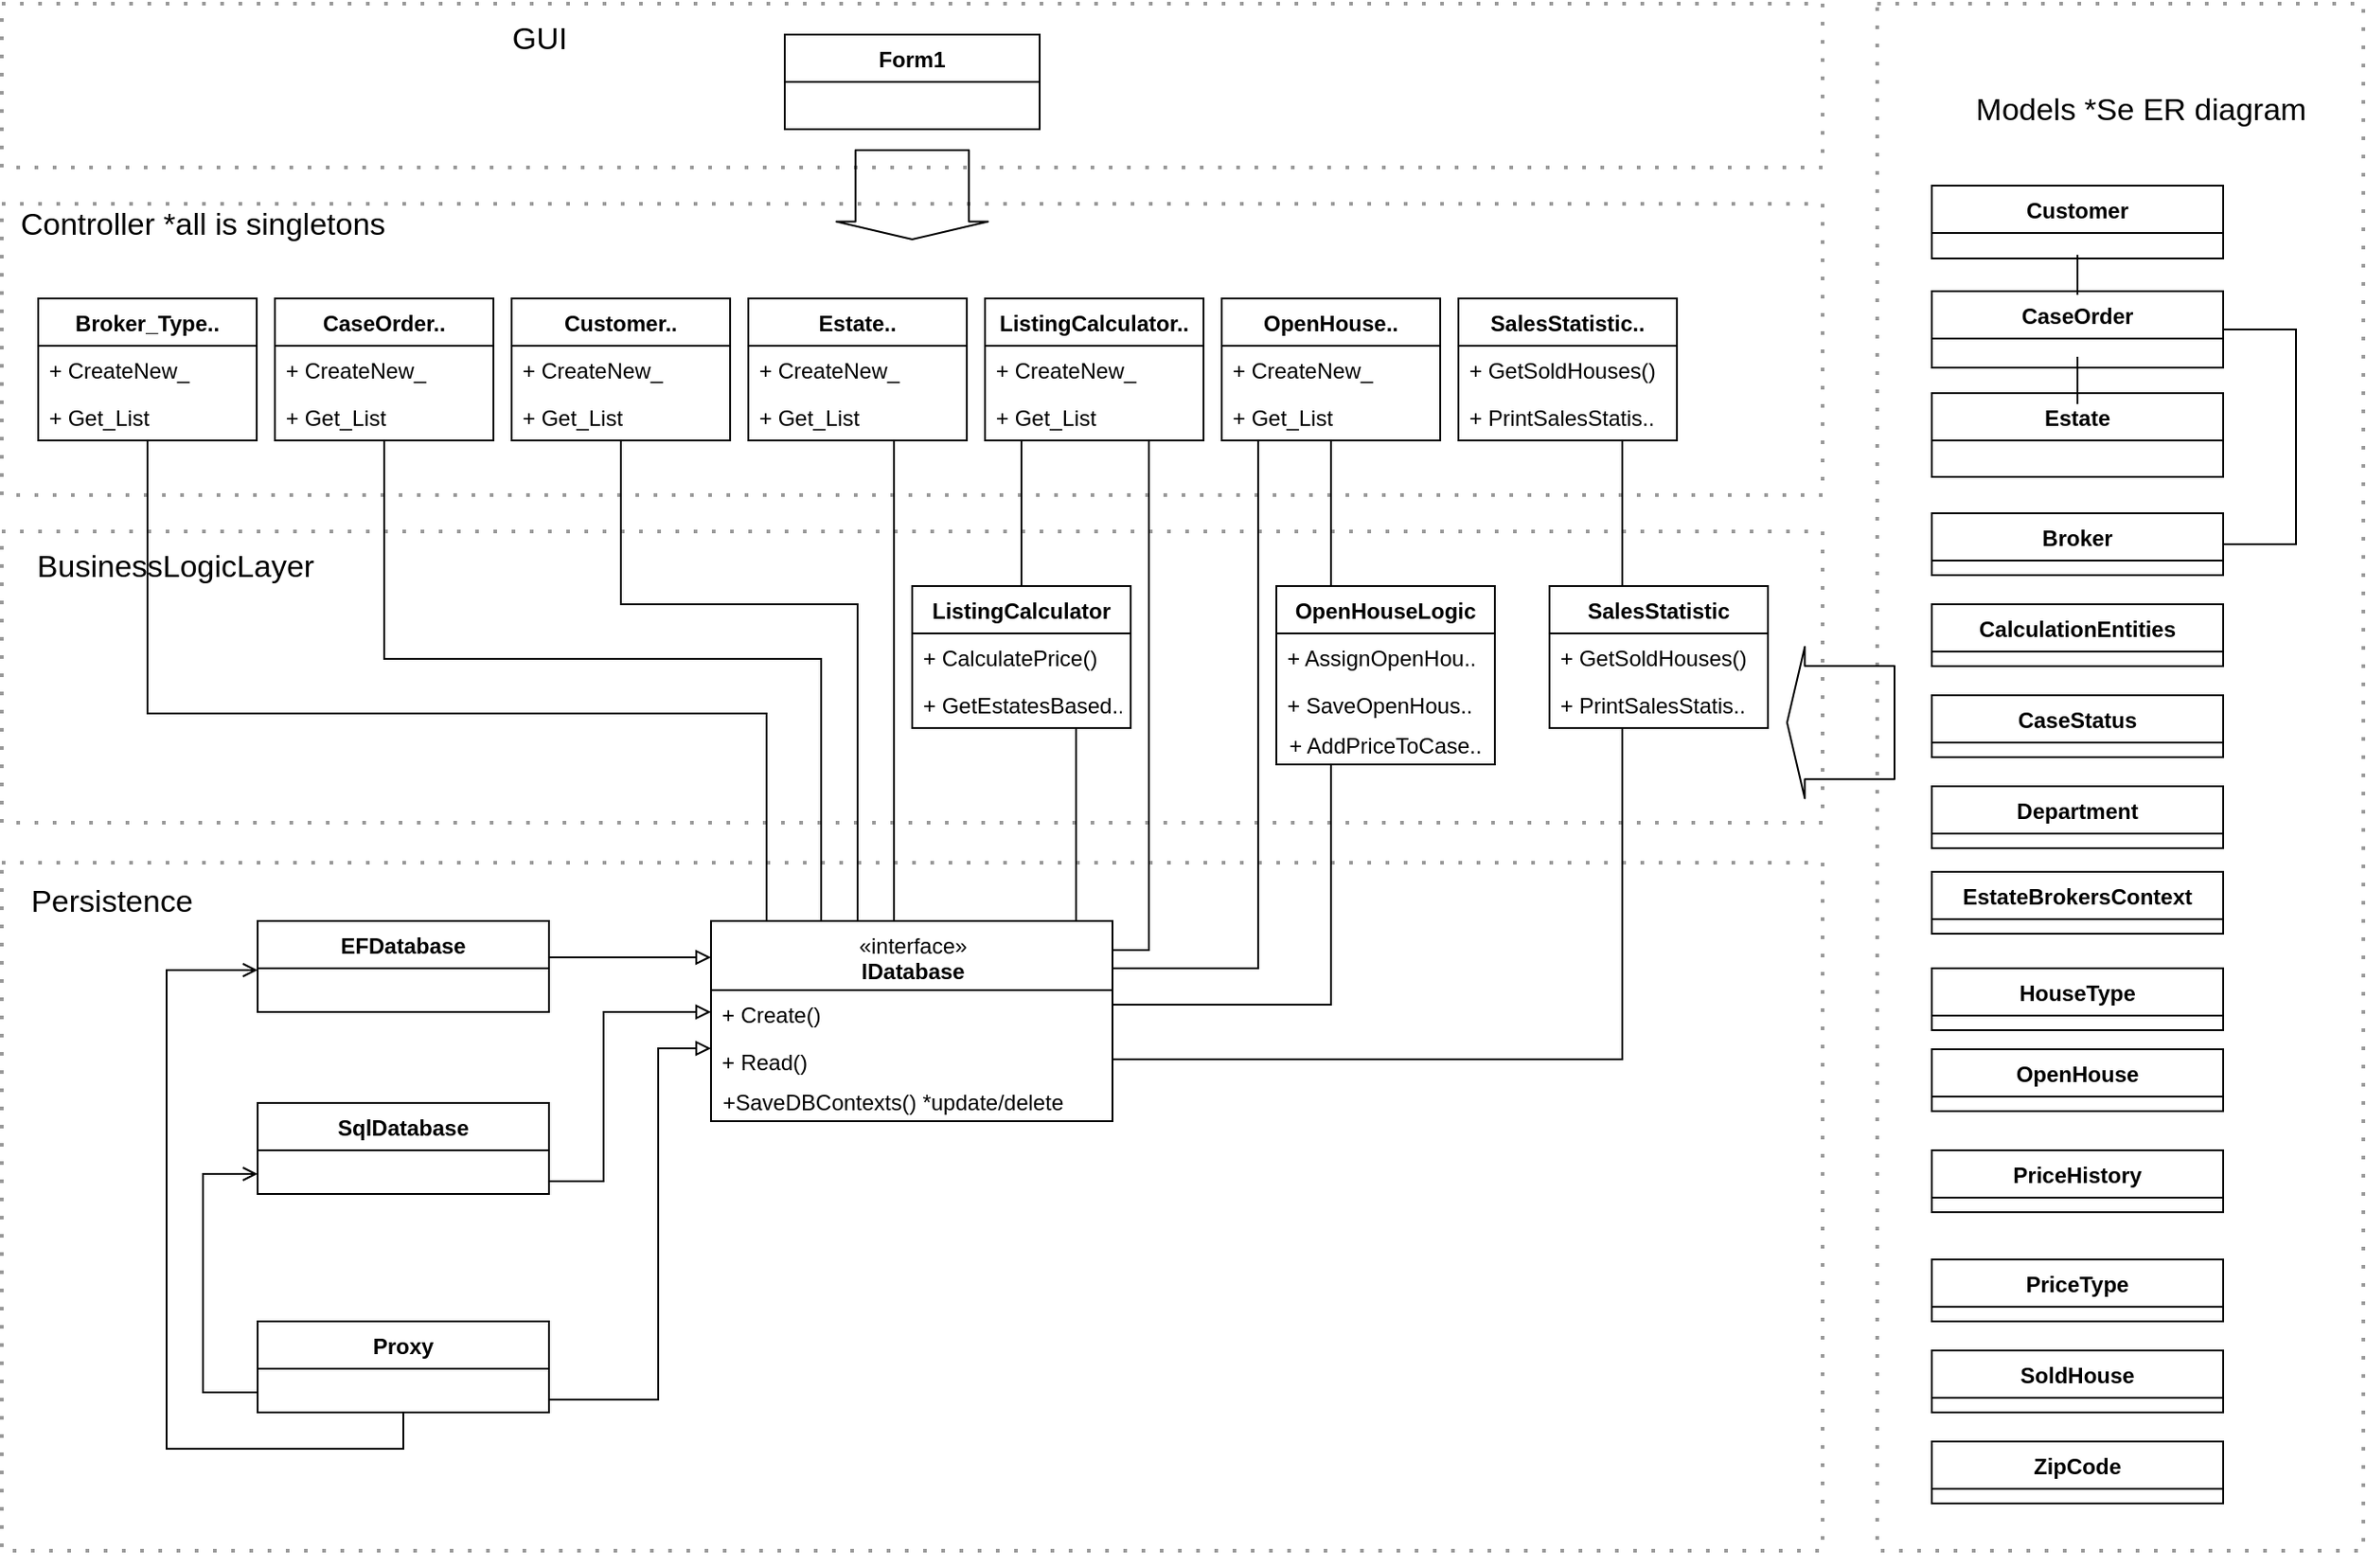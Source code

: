 <mxfile version="14.1.8" type="device"><diagram id="C5RBs43oDa-KdzZeNtuy" name="Page-1"><mxGraphModel dx="1933" dy="997" grid="1" gridSize="10" guides="1" tooltips="1" connect="1" arrows="1" fold="1" page="1" pageScale="1" pageWidth="827" pageHeight="1169" math="0" shadow="0"><root><mxCell id="WIyWlLk6GJQsqaUBKTNV-0"/><mxCell id="WIyWlLk6GJQsqaUBKTNV-1" parent="WIyWlLk6GJQsqaUBKTNV-0"/><mxCell id="d9FNwvHUNh6PPrcjt4D3-87" value="" style="rounded=0;whiteSpace=wrap;html=1;fillColor=none;dashed=1;dashPattern=1 4;strokeWidth=2;opacity=40;" parent="WIyWlLk6GJQsqaUBKTNV-1" vertex="1"><mxGeometry x="800" y="10" width="267" height="850" as="geometry"/></mxCell><mxCell id="d9FNwvHUNh6PPrcjt4D3-94" value="" style="rounded=0;whiteSpace=wrap;html=1;fillColor=none;dashed=1;dashPattern=1 4;strokeWidth=2;opacity=40;direction=south;" parent="WIyWlLk6GJQsqaUBKTNV-1" vertex="1"><mxGeometry x="-230" y="10" width="1000" height="90" as="geometry"/></mxCell><mxCell id="d9FNwvHUNh6PPrcjt4D3-93" value="" style="rounded=0;whiteSpace=wrap;html=1;fillColor=none;dashed=1;dashPattern=1 4;strokeWidth=2;opacity=40;" parent="WIyWlLk6GJQsqaUBKTNV-1" vertex="1"><mxGeometry x="-230" y="120" width="1000" height="160" as="geometry"/></mxCell><mxCell id="d9FNwvHUNh6PPrcjt4D3-92" value="" style="rounded=0;whiteSpace=wrap;html=1;fillColor=none;dashed=1;dashPattern=1 4;strokeWidth=2;opacity=40;" parent="WIyWlLk6GJQsqaUBKTNV-1" vertex="1"><mxGeometry x="-230" y="300" width="1000" height="160" as="geometry"/></mxCell><mxCell id="d9FNwvHUNh6PPrcjt4D3-91" value="" style="rounded=0;whiteSpace=wrap;html=1;fillColor=none;dashed=1;dashPattern=1 4;strokeWidth=2;opacity=40;" parent="WIyWlLk6GJQsqaUBKTNV-1" vertex="1"><mxGeometry x="-230" y="482" width="1000" height="378" as="geometry"/></mxCell><mxCell id="d9FNwvHUNh6PPrcjt4D3-2" value="&lt;font style=&quot;font-size: 17px&quot;&gt;GUI&lt;br&gt;&lt;/font&gt;" style="text;html=1;align=center;verticalAlign=middle;resizable=0;points=[];autosize=1;" parent="WIyWlLk6GJQsqaUBKTNV-1" vertex="1"><mxGeometry x="40" y="20" width="50" height="20" as="geometry"/></mxCell><mxCell id="d9FNwvHUNh6PPrcjt4D3-3" value="Form1" style="swimlane;fontStyle=1;childLayout=stackLayout;horizontal=1;startSize=26;fillColor=none;horizontalStack=0;resizeParent=1;resizeParentMax=0;resizeLast=0;collapsible=1;marginBottom=0;" parent="WIyWlLk6GJQsqaUBKTNV-1" vertex="1"><mxGeometry x="200" y="27" width="140" height="52" as="geometry"/></mxCell><mxCell id="d9FNwvHUNh6PPrcjt4D3-8" value="&lt;font style=&quot;font-size: 17px&quot;&gt;Controller *all is singletons&lt;br&gt;&lt;/font&gt;" style="text;html=1;align=center;verticalAlign=middle;resizable=0;points=[];autosize=1;" parent="WIyWlLk6GJQsqaUBKTNV-1" vertex="1"><mxGeometry x="-230" y="122" width="220" height="20" as="geometry"/></mxCell><mxCell id="d9FNwvHUNh6PPrcjt4D3-10" value="&lt;font style=&quot;font-size: 17px&quot;&gt;BusinessLogicLayer&lt;br&gt;&lt;/font&gt;" style="text;html=1;align=center;verticalAlign=middle;resizable=0;points=[];autosize=1;" parent="WIyWlLk6GJQsqaUBKTNV-1" vertex="1"><mxGeometry x="-220" y="310" width="170" height="20" as="geometry"/></mxCell><mxCell id="d9FNwvHUNh6PPrcjt4D3-22" value="" style="edgeStyle=orthogonalEdgeStyle;rounded=0;orthogonalLoop=1;jettySize=auto;html=1;endArrow=none;endFill=0;startArrow=block;startFill=0;" parent="WIyWlLk6GJQsqaUBKTNV-1" source="d9FNwvHUNh6PPrcjt4D3-17" target="d9FNwvHUNh6PPrcjt4D3-23" edge="1"><mxGeometry relative="1" as="geometry"><mxPoint x="214.5" y="644" as="targetPoint"/><Array as="points"><mxPoint x="80.5" y="534"/><mxPoint x="80.5" y="534"/></Array></mxGeometry></mxCell><mxCell id="d9FNwvHUNh6PPrcjt4D3-17" value="&lt;span style=&quot;font-weight: 400&quot;&gt;«interface»&lt;/span&gt;&lt;br style=&quot;font-weight: 400&quot;&gt;IDatabase" style="swimlane;fontStyle=1;align=center;verticalAlign=top;childLayout=stackLayout;horizontal=1;startSize=38;horizontalStack=0;resizeParent=1;resizeParentMax=0;resizeLast=0;collapsible=1;marginBottom=0;fontFamily=Helvetica;fontSize=12;fontColor=#000000;strokeColor=#000000;html=1;fillColor=none;" parent="WIyWlLk6GJQsqaUBKTNV-1" vertex="1"><mxGeometry x="159.5" y="514" width="220.5" height="110" as="geometry"/></mxCell><mxCell id="d9FNwvHUNh6PPrcjt4D3-54" value="+ Create()" style="text;strokeColor=none;fillColor=none;align=left;verticalAlign=top;spacingLeft=4;spacingRight=4;overflow=hidden;rotatable=0;points=[[0,0.5],[1,0.5]];portConstraint=eastwest;" parent="d9FNwvHUNh6PPrcjt4D3-17" vertex="1"><mxGeometry y="38" width="220.5" height="26" as="geometry"/></mxCell><mxCell id="d9FNwvHUNh6PPrcjt4D3-55" value="+ Read()" style="text;strokeColor=none;fillColor=none;align=left;verticalAlign=top;spacingLeft=4;spacingRight=4;overflow=hidden;rotatable=0;points=[[0,0.5],[1,0.5]];portConstraint=eastwest;" parent="d9FNwvHUNh6PPrcjt4D3-17" vertex="1"><mxGeometry y="64" width="220.5" height="26" as="geometry"/></mxCell><mxCell id="mdGAXZnQPQ6hZcqjGpI6-65" value="+SaveDBContexts() *update/delete" style="text;html=1;strokeColor=none;fillColor=none;align=left;verticalAlign=middle;whiteSpace=wrap;rounded=0;spacingLeft=4;" parent="d9FNwvHUNh6PPrcjt4D3-17" vertex="1"><mxGeometry y="90" width="220.5" height="20" as="geometry"/></mxCell><mxCell id="d9FNwvHUNh6PPrcjt4D3-23" value="EFDatabase&#10;" style="swimlane;fontStyle=1;align=center;verticalAlign=top;childLayout=stackLayout;horizontal=1;startSize=26;horizontalStack=0;resizeParent=1;resizeParentMax=0;resizeLast=0;collapsible=1;marginBottom=0;fillColor=none;" parent="WIyWlLk6GJQsqaUBKTNV-1" vertex="1"><mxGeometry x="-89.5" y="514" width="160" height="50" as="geometry"/></mxCell><mxCell id="d9FNwvHUNh6PPrcjt4D3-31" value="" style="edgeStyle=orthogonalEdgeStyle;rounded=0;orthogonalLoop=1;jettySize=auto;html=1;startArrow=none;startFill=0;endArrow=block;endFill=0;" parent="WIyWlLk6GJQsqaUBKTNV-1" source="d9FNwvHUNh6PPrcjt4D3-27" target="d9FNwvHUNh6PPrcjt4D3-17" edge="1"><mxGeometry relative="1" as="geometry"><Array as="points"><mxPoint x="100.5" y="657"/><mxPoint x="100.5" y="564"/></Array></mxGeometry></mxCell><mxCell id="d9FNwvHUNh6PPrcjt4D3-27" value="SqlDatabase" style="swimlane;fontStyle=1;align=center;verticalAlign=top;childLayout=stackLayout;horizontal=1;startSize=26;horizontalStack=0;resizeParent=1;resizeParentMax=0;resizeLast=0;collapsible=1;marginBottom=0;fillColor=none;" parent="WIyWlLk6GJQsqaUBKTNV-1" vertex="1"><mxGeometry x="-89.5" y="614" width="160" height="50" as="geometry"/></mxCell><mxCell id="d9FNwvHUNh6PPrcjt4D3-68" value="" style="text;strokeColor=none;fillColor=none;align=left;verticalAlign=middle;spacingTop=-1;spacingLeft=4;spacingRight=4;rotatable=0;labelPosition=right;points=[];portConstraint=eastwest;" parent="d9FNwvHUNh6PPrcjt4D3-27" vertex="1"><mxGeometry y="26" width="160" height="24" as="geometry"/></mxCell><mxCell id="d9FNwvHUNh6PPrcjt4D3-36" value="" style="edgeStyle=orthogonalEdgeStyle;rounded=0;orthogonalLoop=1;jettySize=auto;html=1;startArrow=none;startFill=0;endArrow=block;endFill=0;" parent="WIyWlLk6GJQsqaUBKTNV-1" source="d9FNwvHUNh6PPrcjt4D3-32" target="d9FNwvHUNh6PPrcjt4D3-17" edge="1"><mxGeometry relative="1" as="geometry"><mxPoint x="420.5" y="532" as="targetPoint"/><Array as="points"><mxPoint x="130.5" y="777"/><mxPoint x="130.5" y="584"/></Array></mxGeometry></mxCell><mxCell id="d9FNwvHUNh6PPrcjt4D3-38" value="" style="edgeStyle=orthogonalEdgeStyle;rounded=0;orthogonalLoop=1;jettySize=auto;html=1;startArrow=none;startFill=0;endArrow=open;endFill=0;" parent="WIyWlLk6GJQsqaUBKTNV-1" source="d9FNwvHUNh6PPrcjt4D3-32" target="d9FNwvHUNh6PPrcjt4D3-23" edge="1"><mxGeometry relative="1" as="geometry"><mxPoint x="420.5" y="778" as="targetPoint"/><Array as="points"><mxPoint x="-139.5" y="804"/><mxPoint x="-139.5" y="541"/></Array></mxGeometry></mxCell><mxCell id="d9FNwvHUNh6PPrcjt4D3-32" value="Proxy" style="swimlane;fontStyle=1;align=center;verticalAlign=top;childLayout=stackLayout;horizontal=1;startSize=26;horizontalStack=0;resizeParent=1;resizeParentMax=0;resizeLast=0;collapsible=1;marginBottom=0;fillColor=none;" parent="WIyWlLk6GJQsqaUBKTNV-1" vertex="1"><mxGeometry x="-89.5" y="734" width="160" height="50" as="geometry"/></mxCell><mxCell id="d9FNwvHUNh6PPrcjt4D3-37" value="" style="edgeStyle=orthogonalEdgeStyle;rounded=0;orthogonalLoop=1;jettySize=auto;html=1;startArrow=none;startFill=0;endArrow=open;endFill=0;" parent="WIyWlLk6GJQsqaUBKTNV-1" target="d9FNwvHUNh6PPrcjt4D3-27" edge="1"><mxGeometry relative="1" as="geometry"><mxPoint x="300.5" y="651" as="targetPoint"/><mxPoint x="-89.5" y="773" as="sourcePoint"/><Array as="points"><mxPoint x="-119.5" y="773"/><mxPoint x="-119.5" y="653"/></Array></mxGeometry></mxCell><mxCell id="d9FNwvHUNh6PPrcjt4D3-64" value="" style="text;strokeColor=none;align=left;verticalAlign=middle;spacingTop=-1;spacingLeft=4;spacingRight=4;rotatable=0;labelPosition=right;points=[];portConstraint=eastwest;" parent="WIyWlLk6GJQsqaUBKTNV-1" vertex="1"><mxGeometry x="-69.5" y="740" width="160" height="14" as="geometry"/></mxCell><mxCell id="d9FNwvHUNh6PPrcjt4D3-70" value="&lt;font style=&quot;font-size: 17px&quot;&gt;Persistence&lt;br&gt;&lt;/font&gt;" style="text;html=1;align=center;verticalAlign=middle;resizable=0;points=[];autosize=1;" parent="WIyWlLk6GJQsqaUBKTNV-1" vertex="1"><mxGeometry x="-220" y="494" width="100" height="20" as="geometry"/></mxCell><mxCell id="d9FNwvHUNh6PPrcjt4D3-88" value="&lt;font style=&quot;font-size: 17px&quot;&gt;Models *Se ER diagram&lt;/font&gt;" style="text;html=1;strokeColor=none;fillColor=none;align=center;verticalAlign=middle;whiteSpace=wrap;rounded=0;dashed=1;dashPattern=1 4;" parent="WIyWlLk6GJQsqaUBKTNV-1" vertex="1"><mxGeometry x="840" y="59" width="210" height="20" as="geometry"/></mxCell><mxCell id="mdGAXZnQPQ6hZcqjGpI6-61" value="" style="edgeStyle=orthogonalEdgeStyle;rounded=0;orthogonalLoop=1;jettySize=auto;html=1;endArrow=none;endFill=0;" parent="WIyWlLk6GJQsqaUBKTNV-1" source="mdGAXZnQPQ6hZcqjGpI6-29" target="d9FNwvHUNh6PPrcjt4D3-17" edge="1"><mxGeometry relative="1" as="geometry"><mxPoint x="500" y="330" as="targetPoint"/><Array as="points"><mxPoint x="460" y="540"/></Array></mxGeometry></mxCell><mxCell id="mdGAXZnQPQ6hZcqjGpI6-64" value="" style="edgeStyle=elbowEdgeStyle;rounded=0;orthogonalLoop=1;jettySize=auto;html=1;endArrow=none;endFill=0;" parent="WIyWlLk6GJQsqaUBKTNV-1" source="mdGAXZnQPQ6hZcqjGpI6-32" target="mdGAXZnQPQ6hZcqjGpI6-42" edge="1"><mxGeometry relative="1" as="geometry"><mxPoint x="630" y="328" as="targetPoint"/><Array as="points"><mxPoint x="660" y="260"/></Array></mxGeometry></mxCell><mxCell id="mdGAXZnQPQ6hZcqjGpI6-35" value="" style="shape=flexArrow;endArrow=classic;html=1;width=62.286;endSize=2.903;" parent="WIyWlLk6GJQsqaUBKTNV-1" edge="1"><mxGeometry width="50" height="50" relative="1" as="geometry"><mxPoint x="270" y="90" as="sourcePoint"/><mxPoint x="270" y="140" as="targetPoint"/></mxGeometry></mxCell><mxCell id="mdGAXZnQPQ6hZcqjGpI6-36" value="ListingCalculator" style="swimlane;fontStyle=1;childLayout=stackLayout;horizontal=1;startSize=26;fillColor=none;horizontalStack=0;resizeParent=1;resizeParentMax=0;resizeLast=0;collapsible=1;marginBottom=0;" parent="WIyWlLk6GJQsqaUBKTNV-1" vertex="1"><mxGeometry x="270" y="330" width="120" height="78" as="geometry"/></mxCell><mxCell id="mdGAXZnQPQ6hZcqjGpI6-37" value="+ CalculatePrice()" style="text;strokeColor=none;fillColor=none;align=left;verticalAlign=top;spacingLeft=4;spacingRight=4;overflow=hidden;rotatable=0;points=[[0,0.5],[1,0.5]];portConstraint=eastwest;" parent="mdGAXZnQPQ6hZcqjGpI6-36" vertex="1"><mxGeometry y="26" width="120" height="26" as="geometry"/></mxCell><mxCell id="mdGAXZnQPQ6hZcqjGpI6-38" value="+ GetEstatesBased..()&#10;" style="text;strokeColor=none;fillColor=none;align=left;verticalAlign=top;spacingLeft=4;spacingRight=4;overflow=hidden;rotatable=0;points=[[0,0.5],[1,0.5]];portConstraint=eastwest;" parent="mdGAXZnQPQ6hZcqjGpI6-36" vertex="1"><mxGeometry y="52" width="120" height="26" as="geometry"/></mxCell><mxCell id="mdGAXZnQPQ6hZcqjGpI6-62" value="" style="edgeStyle=orthogonalEdgeStyle;rounded=0;orthogonalLoop=1;jettySize=auto;html=1;endArrow=none;endFill=0;" parent="WIyWlLk6GJQsqaUBKTNV-1" source="mdGAXZnQPQ6hZcqjGpI6-39" target="d9FNwvHUNh6PPrcjt4D3-17" edge="1"><mxGeometry relative="1" as="geometry"><Array as="points"><mxPoint x="500" y="560"/></Array></mxGeometry></mxCell><mxCell id="mdGAXZnQPQ6hZcqjGpI6-39" value="OpenHouseLogic" style="swimlane;fontStyle=1;childLayout=stackLayout;horizontal=1;startSize=26;fillColor=none;horizontalStack=0;resizeParent=1;resizeParentMax=0;resizeLast=0;collapsible=1;marginBottom=0;" parent="WIyWlLk6GJQsqaUBKTNV-1" vertex="1"><mxGeometry x="470" y="330" width="120" height="98" as="geometry"/></mxCell><mxCell id="mdGAXZnQPQ6hZcqjGpI6-40" value="+ AssignOpenHou.." style="text;strokeColor=none;fillColor=none;align=left;verticalAlign=top;spacingLeft=4;spacingRight=4;overflow=hidden;rotatable=0;points=[[0,0.5],[1,0.5]];portConstraint=eastwest;" parent="mdGAXZnQPQ6hZcqjGpI6-39" vertex="1"><mxGeometry y="26" width="120" height="26" as="geometry"/></mxCell><mxCell id="mdGAXZnQPQ6hZcqjGpI6-41" value="+ SaveOpenHous.." style="text;strokeColor=none;fillColor=none;align=left;verticalAlign=top;spacingLeft=4;spacingRight=4;overflow=hidden;rotatable=0;points=[[0,0.5],[1,0.5]];portConstraint=eastwest;" parent="mdGAXZnQPQ6hZcqjGpI6-39" vertex="1"><mxGeometry y="52" width="120" height="26" as="geometry"/></mxCell><mxCell id="mdGAXZnQPQ6hZcqjGpI6-58" value="+ AddPriceToCase.." style="text;html=1;strokeColor=none;fillColor=none;align=center;verticalAlign=middle;whiteSpace=wrap;rounded=0;" parent="mdGAXZnQPQ6hZcqjGpI6-39" vertex="1"><mxGeometry y="78" width="120" height="20" as="geometry"/></mxCell><mxCell id="mdGAXZnQPQ6hZcqjGpI6-63" value="" style="edgeStyle=elbowEdgeStyle;rounded=0;orthogonalLoop=1;jettySize=auto;html=1;endArrow=none;endFill=0;elbow=vertical;" parent="WIyWlLk6GJQsqaUBKTNV-1" source="mdGAXZnQPQ6hZcqjGpI6-42" target="d9FNwvHUNh6PPrcjt4D3-17" edge="1"><mxGeometry relative="1" as="geometry"><Array as="points"><mxPoint x="660" y="590"/><mxPoint x="460" y="620"/><mxPoint x="630" y="600"/></Array></mxGeometry></mxCell><mxCell id="mdGAXZnQPQ6hZcqjGpI6-42" value="SalesStatistic" style="swimlane;fontStyle=1;childLayout=stackLayout;horizontal=1;startSize=26;fillColor=none;horizontalStack=0;resizeParent=1;resizeParentMax=0;resizeLast=0;collapsible=1;marginBottom=0;" parent="WIyWlLk6GJQsqaUBKTNV-1" vertex="1"><mxGeometry x="620" y="330" width="120" height="78" as="geometry"/></mxCell><mxCell id="mdGAXZnQPQ6hZcqjGpI6-43" value="+ GetSoldHouses()" style="text;strokeColor=none;fillColor=none;align=left;verticalAlign=top;spacingLeft=4;spacingRight=4;overflow=hidden;rotatable=0;points=[[0,0.5],[1,0.5]];portConstraint=eastwest;" parent="mdGAXZnQPQ6hZcqjGpI6-42" vertex="1"><mxGeometry y="26" width="120" height="26" as="geometry"/></mxCell><mxCell id="mdGAXZnQPQ6hZcqjGpI6-44" value="+ PrintSalesStatis.." style="text;strokeColor=none;fillColor=none;align=left;verticalAlign=top;spacingLeft=4;spacingRight=4;overflow=hidden;rotatable=0;points=[[0,0.5],[1,0.5]];portConstraint=eastwest;" parent="mdGAXZnQPQ6hZcqjGpI6-42" vertex="1"><mxGeometry y="52" width="120" height="26" as="geometry"/></mxCell><mxCell id="mdGAXZnQPQ6hZcqjGpI6-45" value="" style="shape=flexArrow;endArrow=classic;html=1;width=62.286;endSize=2.903;" parent="WIyWlLk6GJQsqaUBKTNV-1" edge="1"><mxGeometry width="50" height="50" relative="1" as="geometry"><mxPoint x="810" y="405" as="sourcePoint"/><mxPoint x="750" y="405" as="targetPoint"/></mxGeometry></mxCell><mxCell id="mdGAXZnQPQ6hZcqjGpI6-57" value="" style="group" parent="WIyWlLk6GJQsqaUBKTNV-1" vertex="1" connectable="0"><mxGeometry x="830" y="110" width="160" height="724" as="geometry"/></mxCell><mxCell id="d9FNwvHUNh6PPrcjt4D3-71" value="Customer" style="swimlane;fontStyle=1;align=center;verticalAlign=top;childLayout=stackLayout;horizontal=1;startSize=26;horizontalStack=0;resizeParent=1;resizeParentMax=0;resizeLast=0;collapsible=1;marginBottom=0;fillColor=none;" parent="mdGAXZnQPQ6hZcqjGpI6-57" vertex="1"><mxGeometry width="160" height="40" as="geometry"/></mxCell><mxCell id="d9FNwvHUNh6PPrcjt4D3-95" value="" style="edgeStyle=orthogonalEdgeStyle;rounded=0;orthogonalLoop=1;jettySize=auto;html=1;startArrow=none;startFill=0;endArrow=none;endFill=0;" parent="mdGAXZnQPQ6hZcqjGpI6-57" source="d9FNwvHUNh6PPrcjt4D3-75" target="d9FNwvHUNh6PPrcjt4D3-71" edge="1"><mxGeometry relative="1" as="geometry"><mxPoint x="100" y="160" as="targetPoint"/></mxGeometry></mxCell><mxCell id="d9FNwvHUNh6PPrcjt4D3-75" value="CaseOrder" style="swimlane;fontStyle=1;align=center;verticalAlign=top;childLayout=stackLayout;horizontal=1;startSize=26;horizontalStack=0;resizeParent=1;resizeParentMax=0;resizeLast=0;collapsible=1;marginBottom=0;fillColor=none;" parent="mdGAXZnQPQ6hZcqjGpI6-57" vertex="1"><mxGeometry y="58" width="160" height="42" as="geometry"/></mxCell><mxCell id="d9FNwvHUNh6PPrcjt4D3-79" value="Estate" style="swimlane;fontStyle=1;align=center;verticalAlign=top;childLayout=stackLayout;horizontal=1;startSize=26;horizontalStack=0;resizeParent=1;resizeParentMax=0;resizeLast=0;collapsible=1;marginBottom=0;fillColor=none;" parent="mdGAXZnQPQ6hZcqjGpI6-57" vertex="1"><mxGeometry y="114" width="160" height="46" as="geometry"/></mxCell><mxCell id="d9FNwvHUNh6PPrcjt4D3-96" value="" style="edgeStyle=orthogonalEdgeStyle;rounded=0;orthogonalLoop=1;jettySize=auto;html=1;startArrow=none;startFill=0;endArrow=none;endFill=0;" parent="mdGAXZnQPQ6hZcqjGpI6-57" source="d9FNwvHUNh6PPrcjt4D3-75" target="d9FNwvHUNh6PPrcjt4D3-79" edge="1"><mxGeometry relative="1" as="geometry"><mxPoint x="100" y="406" as="targetPoint"/></mxGeometry></mxCell><mxCell id="d9FNwvHUNh6PPrcjt4D3-83" value="Broker&#10;" style="swimlane;fontStyle=1;align=center;verticalAlign=top;childLayout=stackLayout;horizontal=1;startSize=26;horizontalStack=0;resizeParent=1;resizeParentMax=0;resizeLast=0;collapsible=1;marginBottom=0;fillColor=none;" parent="mdGAXZnQPQ6hZcqjGpI6-57" vertex="1"><mxGeometry y="180" width="160" height="34" as="geometry"/></mxCell><mxCell id="d9FNwvHUNh6PPrcjt4D3-90" style="edgeStyle=orthogonalEdgeStyle;rounded=0;orthogonalLoop=1;jettySize=auto;html=1;exitX=0.5;exitY=1;exitDx=0;exitDy=0;startArrow=none;startFill=0;endArrow=open;endFill=0;" parent="mdGAXZnQPQ6hZcqjGpI6-57" source="d9FNwvHUNh6PPrcjt4D3-87" target="d9FNwvHUNh6PPrcjt4D3-87" edge="1"><mxGeometry relative="1" as="geometry"/></mxCell><mxCell id="mdGAXZnQPQ6hZcqjGpI6-47" value="CalculationEntities" style="swimlane;fontStyle=1;align=center;verticalAlign=top;childLayout=stackLayout;horizontal=1;startSize=26;horizontalStack=0;resizeParent=1;resizeParentMax=0;resizeLast=0;collapsible=1;marginBottom=0;fillColor=none;" parent="mdGAXZnQPQ6hZcqjGpI6-57" vertex="1"><mxGeometry y="230" width="160" height="34" as="geometry"/></mxCell><mxCell id="mdGAXZnQPQ6hZcqjGpI6-48" value="CaseStatus&#10;" style="swimlane;fontStyle=1;align=center;verticalAlign=top;childLayout=stackLayout;horizontal=1;startSize=26;horizontalStack=0;resizeParent=1;resizeParentMax=0;resizeLast=0;collapsible=1;marginBottom=0;fillColor=none;" parent="mdGAXZnQPQ6hZcqjGpI6-57" vertex="1"><mxGeometry y="280" width="160" height="34" as="geometry"/></mxCell><mxCell id="mdGAXZnQPQ6hZcqjGpI6-49" value="Department" style="swimlane;fontStyle=1;align=center;verticalAlign=top;childLayout=stackLayout;horizontal=1;startSize=26;horizontalStack=0;resizeParent=1;resizeParentMax=0;resizeLast=0;collapsible=1;marginBottom=0;fillColor=none;" parent="mdGAXZnQPQ6hZcqjGpI6-57" vertex="1"><mxGeometry y="330" width="160" height="34" as="geometry"/></mxCell><mxCell id="mdGAXZnQPQ6hZcqjGpI6-50" value="EstateBrokersContext" style="swimlane;fontStyle=1;align=center;verticalAlign=top;childLayout=stackLayout;horizontal=1;startSize=26;horizontalStack=0;resizeParent=1;resizeParentMax=0;resizeLast=0;collapsible=1;marginBottom=0;fillColor=none;" parent="mdGAXZnQPQ6hZcqjGpI6-57" vertex="1"><mxGeometry y="377" width="160" height="34" as="geometry"/></mxCell><mxCell id="mdGAXZnQPQ6hZcqjGpI6-51" value="HouseType&#10;" style="swimlane;fontStyle=1;align=center;verticalAlign=top;childLayout=stackLayout;horizontal=1;startSize=26;horizontalStack=0;resizeParent=1;resizeParentMax=0;resizeLast=0;collapsible=1;marginBottom=0;fillColor=none;" parent="mdGAXZnQPQ6hZcqjGpI6-57" vertex="1"><mxGeometry y="430" width="160" height="34" as="geometry"/></mxCell><mxCell id="mdGAXZnQPQ6hZcqjGpI6-52" value="OpenHouse&#10;" style="swimlane;fontStyle=1;align=center;verticalAlign=top;childLayout=stackLayout;horizontal=1;startSize=26;horizontalStack=0;resizeParent=1;resizeParentMax=0;resizeLast=0;collapsible=1;marginBottom=0;fillColor=none;" parent="mdGAXZnQPQ6hZcqjGpI6-57" vertex="1"><mxGeometry y="474.5" width="160" height="34" as="geometry"/></mxCell><mxCell id="mdGAXZnQPQ6hZcqjGpI6-53" value="PriceHistory" style="swimlane;fontStyle=1;align=center;verticalAlign=top;childLayout=stackLayout;horizontal=1;startSize=26;horizontalStack=0;resizeParent=1;resizeParentMax=0;resizeLast=0;collapsible=1;marginBottom=0;fillColor=none;" parent="mdGAXZnQPQ6hZcqjGpI6-57" vertex="1"><mxGeometry y="530" width="160" height="34" as="geometry"/></mxCell><mxCell id="mdGAXZnQPQ6hZcqjGpI6-54" value="PriceType&#10;" style="swimlane;fontStyle=1;align=center;verticalAlign=top;childLayout=stackLayout;horizontal=1;startSize=26;horizontalStack=0;resizeParent=1;resizeParentMax=0;resizeLast=0;collapsible=1;marginBottom=0;fillColor=none;" parent="mdGAXZnQPQ6hZcqjGpI6-57" vertex="1"><mxGeometry y="590" width="160" height="34" as="geometry"/></mxCell><mxCell id="mdGAXZnQPQ6hZcqjGpI6-55" value="SoldHouse" style="swimlane;fontStyle=1;align=center;verticalAlign=top;childLayout=stackLayout;horizontal=1;startSize=26;horizontalStack=0;resizeParent=1;resizeParentMax=0;resizeLast=0;collapsible=1;marginBottom=0;fillColor=none;" parent="mdGAXZnQPQ6hZcqjGpI6-57" vertex="1"><mxGeometry y="640" width="160" height="34" as="geometry"/></mxCell><mxCell id="mdGAXZnQPQ6hZcqjGpI6-56" value="ZipCode" style="swimlane;fontStyle=1;align=center;verticalAlign=top;childLayout=stackLayout;horizontal=1;startSize=26;horizontalStack=0;resizeParent=1;resizeParentMax=0;resizeLast=0;collapsible=1;marginBottom=0;fillColor=none;" parent="mdGAXZnQPQ6hZcqjGpI6-57" vertex="1"><mxGeometry y="690" width="160" height="34" as="geometry"/></mxCell><mxCell id="d9FNwvHUNh6PPrcjt4D3-97" value="" style="edgeStyle=orthogonalEdgeStyle;rounded=0;orthogonalLoop=1;jettySize=auto;html=1;startArrow=none;startFill=0;endArrow=none;endFill=0;" parent="mdGAXZnQPQ6hZcqjGpI6-57" source="d9FNwvHUNh6PPrcjt4D3-75" target="d9FNwvHUNh6PPrcjt4D3-83" edge="1"><mxGeometry relative="1" as="geometry"><mxPoint x="1090" y="393" as="targetPoint"/><Array as="points"><mxPoint x="200" y="79"/><mxPoint x="200" y="197"/></Array></mxGeometry></mxCell><mxCell id="mdGAXZnQPQ6hZcqjGpI6-59" value="" style="endArrow=none;html=1;edgeStyle=elbowEdgeStyle;" parent="WIyWlLk6GJQsqaUBKTNV-1" source="mdGAXZnQPQ6hZcqjGpI6-26" target="mdGAXZnQPQ6hZcqjGpI6-36" edge="1"><mxGeometry width="50" height="50" relative="1" as="geometry"><mxPoint x="420" y="270" as="sourcePoint"/><mxPoint x="470" y="220" as="targetPoint"/><Array as="points"><mxPoint x="330" y="270"/></Array></mxGeometry></mxCell><mxCell id="mdGAXZnQPQ6hZcqjGpI6-60" value="" style="endArrow=none;html=1;rounded=0;edgeStyle=orthogonalEdgeStyle;" parent="WIyWlLk6GJQsqaUBKTNV-1" source="d9FNwvHUNh6PPrcjt4D3-17" target="mdGAXZnQPQ6hZcqjGpI6-36" edge="1"><mxGeometry width="50" height="50" relative="1" as="geometry"><mxPoint x="330" y="450" as="sourcePoint"/><mxPoint x="380" y="400" as="targetPoint"/><Array as="points"><mxPoint x="360" y="440"/><mxPoint x="360" y="440"/></Array></mxGeometry></mxCell><mxCell id="mdGAXZnQPQ6hZcqjGpI6-67" value="" style="group;" parent="WIyWlLk6GJQsqaUBKTNV-1" vertex="1" connectable="0"><mxGeometry x="-210" y="172.0" width="900" height="78.0" as="geometry"/></mxCell><mxCell id="mdGAXZnQPQ6hZcqjGpI6-0" value="Broker_Type.." style="swimlane;fontStyle=1;childLayout=stackLayout;horizontal=1;startSize=26;fillColor=none;horizontalStack=0;resizeParent=1;resizeParentMax=0;resizeLast=0;collapsible=1;marginBottom=0;" parent="mdGAXZnQPQ6hZcqjGpI6-67" vertex="1"><mxGeometry y="2.842e-14" width="120" height="78" as="geometry"/></mxCell><mxCell id="mdGAXZnQPQ6hZcqjGpI6-1" value="+ CreateNew_" style="text;strokeColor=none;fillColor=none;align=left;verticalAlign=top;spacingLeft=4;spacingRight=4;overflow=hidden;rotatable=0;points=[[0,0.5],[1,0.5]];portConstraint=eastwest;" parent="mdGAXZnQPQ6hZcqjGpI6-0" vertex="1"><mxGeometry y="26" width="120" height="26" as="geometry"/></mxCell><mxCell id="mdGAXZnQPQ6hZcqjGpI6-2" value="+ Get_List" style="text;strokeColor=none;fillColor=none;align=left;verticalAlign=top;spacingLeft=4;spacingRight=4;overflow=hidden;rotatable=0;points=[[0,0.5],[1,0.5]];portConstraint=eastwest;" parent="mdGAXZnQPQ6hZcqjGpI6-0" vertex="1"><mxGeometry y="52" width="120" height="26" as="geometry"/></mxCell><mxCell id="mdGAXZnQPQ6hZcqjGpI6-16" value="CaseOrder.." style="swimlane;fontStyle=1;childLayout=stackLayout;horizontal=1;startSize=26;fillColor=none;horizontalStack=0;resizeParent=1;resizeParentMax=0;resizeLast=0;collapsible=1;marginBottom=0;" parent="mdGAXZnQPQ6hZcqjGpI6-67" vertex="1"><mxGeometry x="130" y="2.842e-14" width="120" height="78" as="geometry"/></mxCell><mxCell id="mdGAXZnQPQ6hZcqjGpI6-17" value="+ CreateNew_" style="text;strokeColor=none;fillColor=none;align=left;verticalAlign=top;spacingLeft=4;spacingRight=4;overflow=hidden;rotatable=0;points=[[0,0.5],[1,0.5]];portConstraint=eastwest;" parent="mdGAXZnQPQ6hZcqjGpI6-16" vertex="1"><mxGeometry y="26" width="120" height="26" as="geometry"/></mxCell><mxCell id="mdGAXZnQPQ6hZcqjGpI6-18" value="+ Get_List" style="text;strokeColor=none;fillColor=none;align=left;verticalAlign=top;spacingLeft=4;spacingRight=4;overflow=hidden;rotatable=0;points=[[0,0.5],[1,0.5]];portConstraint=eastwest;" parent="mdGAXZnQPQ6hZcqjGpI6-16" vertex="1"><mxGeometry y="52" width="120" height="26" as="geometry"/></mxCell><mxCell id="mdGAXZnQPQ6hZcqjGpI6-19" value="Customer.." style="swimlane;fontStyle=1;childLayout=stackLayout;horizontal=1;startSize=26;fillColor=none;horizontalStack=0;resizeParent=1;resizeParentMax=0;resizeLast=0;collapsible=1;marginBottom=0;" parent="mdGAXZnQPQ6hZcqjGpI6-67" vertex="1"><mxGeometry x="260" y="2.842e-14" width="120" height="78" as="geometry"/></mxCell><mxCell id="mdGAXZnQPQ6hZcqjGpI6-20" value="+ CreateNew_" style="text;strokeColor=none;fillColor=none;align=left;verticalAlign=top;spacingLeft=4;spacingRight=4;overflow=hidden;rotatable=0;points=[[0,0.5],[1,0.5]];portConstraint=eastwest;" parent="mdGAXZnQPQ6hZcqjGpI6-19" vertex="1"><mxGeometry y="26" width="120" height="26" as="geometry"/></mxCell><mxCell id="mdGAXZnQPQ6hZcqjGpI6-21" value="+ Get_List" style="text;strokeColor=none;fillColor=none;align=left;verticalAlign=top;spacingLeft=4;spacingRight=4;overflow=hidden;rotatable=0;points=[[0,0.5],[1,0.5]];portConstraint=eastwest;" parent="mdGAXZnQPQ6hZcqjGpI6-19" vertex="1"><mxGeometry y="52" width="120" height="26" as="geometry"/></mxCell><mxCell id="mdGAXZnQPQ6hZcqjGpI6-23" value="Estate.." style="swimlane;fontStyle=1;childLayout=stackLayout;horizontal=1;startSize=26;fillColor=none;horizontalStack=0;resizeParent=1;resizeParentMax=0;resizeLast=0;collapsible=1;marginBottom=0;" parent="mdGAXZnQPQ6hZcqjGpI6-67" vertex="1"><mxGeometry x="390" y="2.842e-14" width="120" height="78" as="geometry"/></mxCell><mxCell id="mdGAXZnQPQ6hZcqjGpI6-24" value="+ CreateNew_" style="text;strokeColor=none;fillColor=none;align=left;verticalAlign=top;spacingLeft=4;spacingRight=4;overflow=hidden;rotatable=0;points=[[0,0.5],[1,0.5]];portConstraint=eastwest;" parent="mdGAXZnQPQ6hZcqjGpI6-23" vertex="1"><mxGeometry y="26" width="120" height="26" as="geometry"/></mxCell><mxCell id="mdGAXZnQPQ6hZcqjGpI6-25" value="+ Get_List" style="text;strokeColor=none;fillColor=none;align=left;verticalAlign=top;spacingLeft=4;spacingRight=4;overflow=hidden;rotatable=0;points=[[0,0.5],[1,0.5]];portConstraint=eastwest;" parent="mdGAXZnQPQ6hZcqjGpI6-23" vertex="1"><mxGeometry y="52" width="120" height="26" as="geometry"/></mxCell><mxCell id="mdGAXZnQPQ6hZcqjGpI6-26" value="ListingCalculator.." style="swimlane;fontStyle=1;childLayout=stackLayout;horizontal=1;startSize=26;fillColor=none;horizontalStack=0;resizeParent=1;resizeParentMax=0;resizeLast=0;collapsible=1;marginBottom=0;" parent="mdGAXZnQPQ6hZcqjGpI6-67" vertex="1"><mxGeometry x="520" y="2.842e-14" width="120" height="78" as="geometry"/></mxCell><mxCell id="mdGAXZnQPQ6hZcqjGpI6-27" value="+ CreateNew_" style="text;strokeColor=none;fillColor=none;align=left;verticalAlign=top;spacingLeft=4;spacingRight=4;overflow=hidden;rotatable=0;points=[[0,0.5],[1,0.5]];portConstraint=eastwest;" parent="mdGAXZnQPQ6hZcqjGpI6-26" vertex="1"><mxGeometry y="26" width="120" height="26" as="geometry"/></mxCell><mxCell id="mdGAXZnQPQ6hZcqjGpI6-28" value="+ Get_List" style="text;strokeColor=none;fillColor=none;align=left;verticalAlign=top;spacingLeft=4;spacingRight=4;overflow=hidden;rotatable=0;points=[[0,0.5],[1,0.5]];portConstraint=eastwest;" parent="mdGAXZnQPQ6hZcqjGpI6-26" vertex="1"><mxGeometry y="52" width="120" height="26" as="geometry"/></mxCell><mxCell id="mdGAXZnQPQ6hZcqjGpI6-69" value="" style="edgeStyle=elbowEdgeStyle;rounded=0;orthogonalLoop=1;jettySize=auto;html=1;endArrow=none;endFill=0;" parent="mdGAXZnQPQ6hZcqjGpI6-67" source="mdGAXZnQPQ6hZcqjGpI6-29" edge="1"><mxGeometry relative="1" as="geometry"><mxPoint x="710" y="158.0" as="targetPoint"/></mxGeometry></mxCell><mxCell id="mdGAXZnQPQ6hZcqjGpI6-29" value="OpenHouse.." style="swimlane;fontStyle=1;childLayout=stackLayout;horizontal=1;startSize=26;fillColor=none;horizontalStack=0;resizeParent=1;resizeParentMax=0;resizeLast=0;collapsible=1;marginBottom=0;" parent="mdGAXZnQPQ6hZcqjGpI6-67" vertex="1"><mxGeometry x="650" y="2.842e-14" width="120" height="78" as="geometry"/></mxCell><mxCell id="mdGAXZnQPQ6hZcqjGpI6-30" value="+ CreateNew_" style="text;strokeColor=none;fillColor=none;align=left;verticalAlign=top;spacingLeft=4;spacingRight=4;overflow=hidden;rotatable=0;points=[[0,0.5],[1,0.5]];portConstraint=eastwest;" parent="mdGAXZnQPQ6hZcqjGpI6-29" vertex="1"><mxGeometry y="26" width="120" height="26" as="geometry"/></mxCell><mxCell id="mdGAXZnQPQ6hZcqjGpI6-31" value="+ Get_List" style="text;strokeColor=none;fillColor=none;align=left;verticalAlign=top;spacingLeft=4;spacingRight=4;overflow=hidden;rotatable=0;points=[[0,0.5],[1,0.5]];portConstraint=eastwest;" parent="mdGAXZnQPQ6hZcqjGpI6-29" vertex="1"><mxGeometry y="52" width="120" height="26" as="geometry"/></mxCell><mxCell id="mdGAXZnQPQ6hZcqjGpI6-32" value="SalesStatistic.." style="swimlane;fontStyle=1;childLayout=stackLayout;horizontal=1;startSize=26;fillColor=none;horizontalStack=0;resizeParent=1;resizeParentMax=0;resizeLast=0;collapsible=1;marginBottom=0;" parent="mdGAXZnQPQ6hZcqjGpI6-67" vertex="1"><mxGeometry x="780" width="120" height="78" as="geometry"/></mxCell><mxCell id="mdGAXZnQPQ6hZcqjGpI6-33" value="+ GetSoldHouses()" style="text;strokeColor=none;fillColor=none;align=left;verticalAlign=top;spacingLeft=4;spacingRight=4;overflow=hidden;rotatable=0;points=[[0,0.5],[1,0.5]];portConstraint=eastwest;" parent="mdGAXZnQPQ6hZcqjGpI6-32" vertex="1"><mxGeometry y="26" width="120" height="26" as="geometry"/></mxCell><mxCell id="mdGAXZnQPQ6hZcqjGpI6-34" value="+ PrintSalesStatis.." style="text;strokeColor=none;fillColor=none;align=left;verticalAlign=top;spacingLeft=4;spacingRight=4;overflow=hidden;rotatable=0;points=[[0,0.5],[1,0.5]];portConstraint=eastwest;" parent="mdGAXZnQPQ6hZcqjGpI6-32" vertex="1"><mxGeometry y="52" width="120" height="26" as="geometry"/></mxCell><mxCell id="mdGAXZnQPQ6hZcqjGpI6-68" value="" style="edgeStyle=elbowEdgeStyle;rounded=0;orthogonalLoop=1;jettySize=auto;html=1;endArrow=none;endFill=0;" parent="WIyWlLk6GJQsqaUBKTNV-1" source="mdGAXZnQPQ6hZcqjGpI6-26" target="d9FNwvHUNh6PPrcjt4D3-17" edge="1"><mxGeometry relative="1" as="geometry"><mxPoint x="370" y="330" as="targetPoint"/><Array as="points"><mxPoint x="400" y="530"/><mxPoint x="410" y="370.0"/></Array></mxGeometry></mxCell><mxCell id="mdGAXZnQPQ6hZcqjGpI6-70" value="" style="edgeStyle=elbowEdgeStyle;rounded=0;orthogonalLoop=1;jettySize=auto;html=1;endArrow=none;endFill=0;" parent="WIyWlLk6GJQsqaUBKTNV-1" source="mdGAXZnQPQ6hZcqjGpI6-23" target="d9FNwvHUNh6PPrcjt4D3-17" edge="1"><mxGeometry relative="1" as="geometry"><mxPoint x="240" y="330" as="targetPoint"/><Array as="points"><mxPoint x="260" y="360"/></Array></mxGeometry></mxCell><mxCell id="mdGAXZnQPQ6hZcqjGpI6-71" value="" style="edgeStyle=elbowEdgeStyle;rounded=0;orthogonalLoop=1;jettySize=auto;html=1;endArrow=none;endFill=0;elbow=vertical;" parent="WIyWlLk6GJQsqaUBKTNV-1" source="mdGAXZnQPQ6hZcqjGpI6-19" target="d9FNwvHUNh6PPrcjt4D3-17" edge="1"><mxGeometry relative="1" as="geometry"><Array as="points"><mxPoint x="240" y="340"/></Array></mxGeometry></mxCell><mxCell id="mdGAXZnQPQ6hZcqjGpI6-72" value="" style="edgeStyle=elbowEdgeStyle;rounded=0;orthogonalLoop=1;jettySize=auto;html=1;endArrow=none;endFill=0;elbow=vertical;" parent="WIyWlLk6GJQsqaUBKTNV-1" source="mdGAXZnQPQ6hZcqjGpI6-16" target="d9FNwvHUNh6PPrcjt4D3-17" edge="1"><mxGeometry relative="1" as="geometry"><Array as="points"><mxPoint x="220" y="370"/></Array></mxGeometry></mxCell><mxCell id="mdGAXZnQPQ6hZcqjGpI6-73" value="" style="edgeStyle=elbowEdgeStyle;rounded=0;orthogonalLoop=1;jettySize=auto;html=1;endArrow=none;endFill=0;elbow=vertical;" parent="WIyWlLk6GJQsqaUBKTNV-1" source="mdGAXZnQPQ6hZcqjGpI6-0" target="d9FNwvHUNh6PPrcjt4D3-17" edge="1"><mxGeometry relative="1" as="geometry"><Array as="points"><mxPoint x="190" y="400"/></Array></mxGeometry></mxCell></root></mxGraphModel></diagram></mxfile>